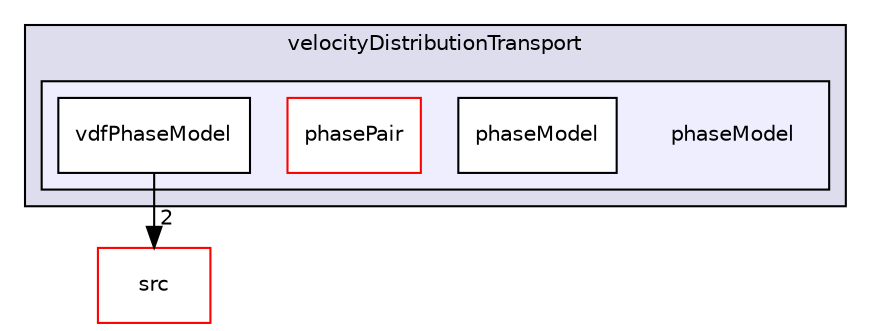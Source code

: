 digraph "phaseModel" {
  bgcolor=transparent;
  compound=true
  node [ fontsize="10", fontname="Helvetica"];
  edge [ labelfontsize="10", labelfontname="Helvetica"];
  subgraph clusterdir_10d1a8eca2888f4b01ba695f0339581e {
    graph [ bgcolor="#ddddee", pencolor="black", label="velocityDistributionTransport" fontname="Helvetica", fontsize="10", URL="dir_10d1a8eca2888f4b01ba695f0339581e.html"]
  subgraph clusterdir_70da3881a381348fa96fd344294581cd {
    graph [ bgcolor="#eeeeff", pencolor="black", label="" URL="dir_70da3881a381348fa96fd344294581cd.html"];
    dir_70da3881a381348fa96fd344294581cd [shape=plaintext label="phaseModel"];
    dir_0ba2d908a4e793a75db561b83c6570e0 [shape=box label="phaseModel" color="black" fillcolor="white" style="filled" URL="dir_0ba2d908a4e793a75db561b83c6570e0.html"];
    dir_5c234210a4134cd5830ecc471dc745cf [shape=box label="phasePair" color="red" fillcolor="white" style="filled" URL="dir_5c234210a4134cd5830ecc471dc745cf.html"];
    dir_1c909b6b9437af8afa9ed89a29e4c553 [shape=box label="vdfPhaseModel" color="black" fillcolor="white" style="filled" URL="dir_1c909b6b9437af8afa9ed89a29e4c553.html"];
  }
  }
  dir_68267d1309a1af8e8297ef4c3efbcdba [shape=box label="src" color="red" URL="dir_68267d1309a1af8e8297ef4c3efbcdba.html"];
  dir_1c909b6b9437af8afa9ed89a29e4c553->dir_68267d1309a1af8e8297ef4c3efbcdba [headlabel="2", labeldistance=1.5 headhref="dir_000377_000000.html"];
}

